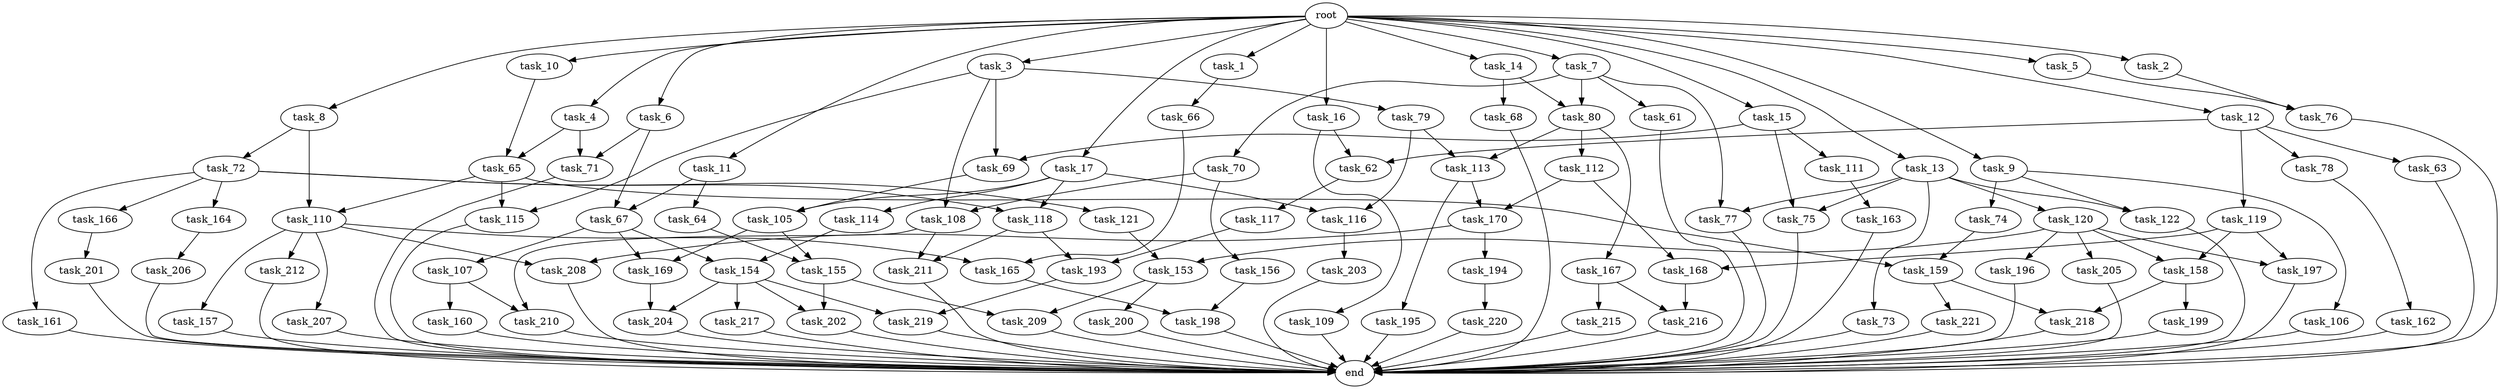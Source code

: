 digraph G {
  task_156 [size="2147483648.000000"];
  task_108 [size="2491081031.680000"];
  task_207 [size="3092376453.120000"];
  task_15 [size="10.240000"];
  task_105 [size="14087492730.880001"];
  task_121 [size="2147483648.000000"];
  task_195 [size="6957847019.520000"];
  task_154 [size="7301444403.200000"];
  task_79 [size="343597383.680000"];
  task_209 [size="8418135900.160000"];
  task_210 [size="1546188226.560000"];
  task_16 [size="10.240000"];
  task_110 [size="8589934592.000000"];
  task_68 [size="1374389534.720000"];
  task_61 [size="2147483648.000000"];
  task_217 [size="8589934592.000000"];
  task_74 [size="1374389534.720000"];
  task_158 [size="1116691496.960000"];
  task_1 [size="10.240000"];
  task_220 [size="2147483648.000000"];
  task_160 [size="773094113.280000"];
  task_11 [size="10.240000"];
  task_62 [size="8418135900.160000"];
  task_116 [size="10995116277.760000"];
  task_2 [size="10.240000"];
  task_10 [size="10.240000"];
  task_66 [size="8589934592.000000"];
  task_109 [size="4209067950.080000"];
  task_211 [size="4982162063.360000"];
  task_166 [size="2147483648.000000"];
  task_155 [size="8332236554.240000"];
  task_122 [size="4466765987.840000"];
  task_107 [size="6957847019.520000"];
  task_72 [size="5497558138.880000"];
  task_17 [size="10.240000"];
  task_199 [size="4209067950.080000"];
  task_221 [size="343597383.680000"];
  task_67 [size="1546188226.560000"];
  task_218 [size="4552665333.760000"];
  task_203 [size="1374389534.720000"];
  task_157 [size="3092376453.120000"];
  task_106 [size="1374389534.720000"];
  task_12 [size="10.240000"];
  task_77 [size="5239860101.120000"];
  task_194 [size="773094113.280000"];
  task_197 [size="1116691496.960000"];
  task_167 [size="6957847019.520000"];
  task_114 [size="5497558138.880000"];
  task_80 [size="3521873182.720000"];
  end [size="0.000000"];
  task_170 [size="12455405158.400000"];
  task_9 [size="10.240000"];
  task_64 [size="773094113.280000"];
  task_78 [size="4209067950.080000"];
  task_165 [size="10050223472.639999"];
  task_159 [size="8589934592.000000"];
  task_163 [size="3092376453.120000"];
  task_69 [size="1717986918.400000"];
  task_202 [size="12799002542.080000"];
  task_118 [size="7645041786.880000"];
  task_196 [size="343597383.680000"];
  task_201 [size="773094113.280000"];
  task_65 [size="7301444403.200000"];
  task_212 [size="3092376453.120000"];
  task_198 [size="12455405158.400000"];
  task_168 [size="6270652252.160000"];
  task_206 [size="5497558138.880000"];
  task_13 [size="10.240000"];
  task_193 [size="4552665333.760000"];
  task_3 [size="10.240000"];
  task_216 [size="5583457484.800000"];
  task_169 [size="8332236554.240000"];
  task_5 [size="10.240000"];
  task_76 [size="9363028705.280001"];
  task_115 [size="3435973836.800000"];
  task_8 [size="10.240000"];
  task_161 [size="2147483648.000000"];
  task_73 [size="3092376453.120000"];
  task_14 [size="10.240000"];
  task_219 [size="9363028705.280001"];
  task_4 [size="10.240000"];
  task_119 [size="4209067950.080000"];
  task_164 [size="2147483648.000000"];
  task_200 [size="4209067950.080000"];
  task_113 [size="12455405158.400000"];
  task_112 [size="6957847019.520000"];
  task_153 [size="8933531975.680000"];
  root [size="0.000000"];
  task_120 [size="3092376453.120000"];
  task_70 [size="2147483648.000000"];
  task_6 [size="10.240000"];
  task_215 [size="4209067950.080000"];
  task_208 [size="3865470566.400000"];
  task_117 [size="4209067950.080000"];
  task_162 [size="5497558138.880000"];
  task_205 [size="343597383.680000"];
  task_111 [size="1374389534.720000"];
  task_204 [size="8933531975.680000"];
  task_63 [size="4209067950.080000"];
  task_7 [size="10.240000"];
  task_71 [size="7730941132.800000"];
  task_75 [size="4466765987.840000"];

  task_156 -> task_198 [size="679477248.000000"];
  task_108 -> task_211 [size="75497472.000000"];
  task_108 -> task_210 [size="75497472.000000"];
  task_207 -> end [size="1.000000"];
  task_15 -> task_69 [size="134217728.000000"];
  task_15 -> task_111 [size="134217728.000000"];
  task_15 -> task_75 [size="134217728.000000"];
  task_105 -> task_155 [size="134217728.000000"];
  task_105 -> task_169 [size="134217728.000000"];
  task_121 -> task_153 [size="838860800.000000"];
  task_195 -> end [size="1.000000"];
  task_154 -> task_202 [size="838860800.000000"];
  task_154 -> task_217 [size="838860800.000000"];
  task_154 -> task_204 [size="838860800.000000"];
  task_154 -> task_219 [size="838860800.000000"];
  task_79 -> task_116 [size="536870912.000000"];
  task_79 -> task_113 [size="536870912.000000"];
  task_209 -> end [size="1.000000"];
  task_210 -> end [size="1.000000"];
  task_16 -> task_62 [size="411041792.000000"];
  task_16 -> task_109 [size="411041792.000000"];
  task_110 -> task_207 [size="301989888.000000"];
  task_110 -> task_208 [size="301989888.000000"];
  task_110 -> task_212 [size="301989888.000000"];
  task_110 -> task_157 [size="301989888.000000"];
  task_110 -> task_165 [size="301989888.000000"];
  task_68 -> end [size="1.000000"];
  task_61 -> end [size="1.000000"];
  task_217 -> end [size="1.000000"];
  task_74 -> task_159 [size="536870912.000000"];
  task_158 -> task_218 [size="411041792.000000"];
  task_158 -> task_199 [size="411041792.000000"];
  task_1 -> task_66 [size="838860800.000000"];
  task_220 -> end [size="1.000000"];
  task_160 -> end [size="1.000000"];
  task_11 -> task_67 [size="75497472.000000"];
  task_11 -> task_64 [size="75497472.000000"];
  task_62 -> task_117 [size="411041792.000000"];
  task_116 -> task_203 [size="134217728.000000"];
  task_2 -> task_76 [size="838860800.000000"];
  task_10 -> task_65 [size="33554432.000000"];
  task_66 -> task_165 [size="679477248.000000"];
  task_109 -> end [size="1.000000"];
  task_211 -> end [size="1.000000"];
  task_166 -> task_201 [size="75497472.000000"];
  task_155 -> task_202 [size="411041792.000000"];
  task_155 -> task_209 [size="411041792.000000"];
  task_122 -> end [size="1.000000"];
  task_107 -> task_160 [size="75497472.000000"];
  task_107 -> task_210 [size="75497472.000000"];
  task_72 -> task_161 [size="209715200.000000"];
  task_72 -> task_121 [size="209715200.000000"];
  task_72 -> task_118 [size="209715200.000000"];
  task_72 -> task_166 [size="209715200.000000"];
  task_72 -> task_164 [size="209715200.000000"];
  task_17 -> task_116 [size="536870912.000000"];
  task_17 -> task_118 [size="536870912.000000"];
  task_17 -> task_105 [size="536870912.000000"];
  task_17 -> task_114 [size="536870912.000000"];
  task_199 -> end [size="1.000000"];
  task_221 -> end [size="1.000000"];
  task_67 -> task_154 [size="679477248.000000"];
  task_67 -> task_107 [size="679477248.000000"];
  task_67 -> task_169 [size="679477248.000000"];
  task_218 -> end [size="1.000000"];
  task_203 -> end [size="1.000000"];
  task_157 -> end [size="1.000000"];
  task_106 -> end [size="1.000000"];
  task_12 -> task_62 [size="411041792.000000"];
  task_12 -> task_63 [size="411041792.000000"];
  task_12 -> task_78 [size="411041792.000000"];
  task_12 -> task_119 [size="411041792.000000"];
  task_77 -> end [size="1.000000"];
  task_194 -> task_220 [size="209715200.000000"];
  task_197 -> end [size="1.000000"];
  task_167 -> task_215 [size="411041792.000000"];
  task_167 -> task_216 [size="411041792.000000"];
  task_114 -> task_154 [size="33554432.000000"];
  task_80 -> task_167 [size="679477248.000000"];
  task_80 -> task_113 [size="679477248.000000"];
  task_80 -> task_112 [size="679477248.000000"];
  task_170 -> task_194 [size="75497472.000000"];
  task_170 -> task_208 [size="75497472.000000"];
  task_9 -> task_106 [size="134217728.000000"];
  task_9 -> task_74 [size="134217728.000000"];
  task_9 -> task_122 [size="134217728.000000"];
  task_64 -> task_155 [size="679477248.000000"];
  task_78 -> task_162 [size="536870912.000000"];
  task_165 -> task_198 [size="536870912.000000"];
  task_159 -> task_218 [size="33554432.000000"];
  task_159 -> task_221 [size="33554432.000000"];
  task_163 -> end [size="1.000000"];
  task_69 -> task_105 [size="838860800.000000"];
  task_202 -> end [size="1.000000"];
  task_118 -> task_193 [size="411041792.000000"];
  task_118 -> task_211 [size="411041792.000000"];
  task_196 -> end [size="1.000000"];
  task_201 -> end [size="1.000000"];
  task_65 -> task_159 [size="301989888.000000"];
  task_65 -> task_110 [size="301989888.000000"];
  task_65 -> task_115 [size="301989888.000000"];
  task_212 -> end [size="1.000000"];
  task_198 -> end [size="1.000000"];
  task_168 -> task_216 [size="134217728.000000"];
  task_206 -> end [size="1.000000"];
  task_13 -> task_120 [size="301989888.000000"];
  task_13 -> task_73 [size="301989888.000000"];
  task_13 -> task_122 [size="301989888.000000"];
  task_13 -> task_77 [size="301989888.000000"];
  task_13 -> task_75 [size="301989888.000000"];
  task_193 -> task_219 [size="75497472.000000"];
  task_3 -> task_69 [size="33554432.000000"];
  task_3 -> task_79 [size="33554432.000000"];
  task_3 -> task_115 [size="33554432.000000"];
  task_3 -> task_108 [size="33554432.000000"];
  task_216 -> end [size="1.000000"];
  task_169 -> task_204 [size="33554432.000000"];
  task_5 -> task_76 [size="75497472.000000"];
  task_76 -> end [size="1.000000"];
  task_115 -> end [size="1.000000"];
  task_8 -> task_72 [size="536870912.000000"];
  task_8 -> task_110 [size="536870912.000000"];
  task_161 -> end [size="1.000000"];
  task_73 -> end [size="1.000000"];
  task_14 -> task_80 [size="134217728.000000"];
  task_14 -> task_68 [size="134217728.000000"];
  task_219 -> end [size="1.000000"];
  task_4 -> task_71 [size="679477248.000000"];
  task_4 -> task_65 [size="679477248.000000"];
  task_119 -> task_197 [size="75497472.000000"];
  task_119 -> task_168 [size="75497472.000000"];
  task_119 -> task_158 [size="75497472.000000"];
  task_164 -> task_206 [size="536870912.000000"];
  task_200 -> end [size="1.000000"];
  task_113 -> task_170 [size="679477248.000000"];
  task_113 -> task_195 [size="679477248.000000"];
  task_112 -> task_168 [size="536870912.000000"];
  task_112 -> task_170 [size="536870912.000000"];
  task_153 -> task_209 [size="411041792.000000"];
  task_153 -> task_200 [size="411041792.000000"];
  root -> task_8 [size="1.000000"];
  root -> task_9 [size="1.000000"];
  root -> task_16 [size="1.000000"];
  root -> task_14 [size="1.000000"];
  root -> task_6 [size="1.000000"];
  root -> task_4 [size="1.000000"];
  root -> task_5 [size="1.000000"];
  root -> task_1 [size="1.000000"];
  root -> task_13 [size="1.000000"];
  root -> task_15 [size="1.000000"];
  root -> task_11 [size="1.000000"];
  root -> task_3 [size="1.000000"];
  root -> task_12 [size="1.000000"];
  root -> task_2 [size="1.000000"];
  root -> task_10 [size="1.000000"];
  root -> task_7 [size="1.000000"];
  root -> task_17 [size="1.000000"];
  task_120 -> task_153 [size="33554432.000000"];
  task_120 -> task_197 [size="33554432.000000"];
  task_120 -> task_205 [size="33554432.000000"];
  task_120 -> task_196 [size="33554432.000000"];
  task_120 -> task_158 [size="33554432.000000"];
  task_70 -> task_156 [size="209715200.000000"];
  task_70 -> task_108 [size="209715200.000000"];
  task_6 -> task_67 [size="75497472.000000"];
  task_6 -> task_71 [size="75497472.000000"];
  task_215 -> end [size="1.000000"];
  task_208 -> end [size="1.000000"];
  task_117 -> task_193 [size="33554432.000000"];
  task_162 -> end [size="1.000000"];
  task_205 -> end [size="1.000000"];
  task_111 -> task_163 [size="301989888.000000"];
  task_204 -> end [size="1.000000"];
  task_63 -> end [size="1.000000"];
  task_7 -> task_61 [size="209715200.000000"];
  task_7 -> task_80 [size="209715200.000000"];
  task_7 -> task_70 [size="209715200.000000"];
  task_7 -> task_77 [size="209715200.000000"];
  task_71 -> end [size="1.000000"];
  task_75 -> end [size="1.000000"];
}
